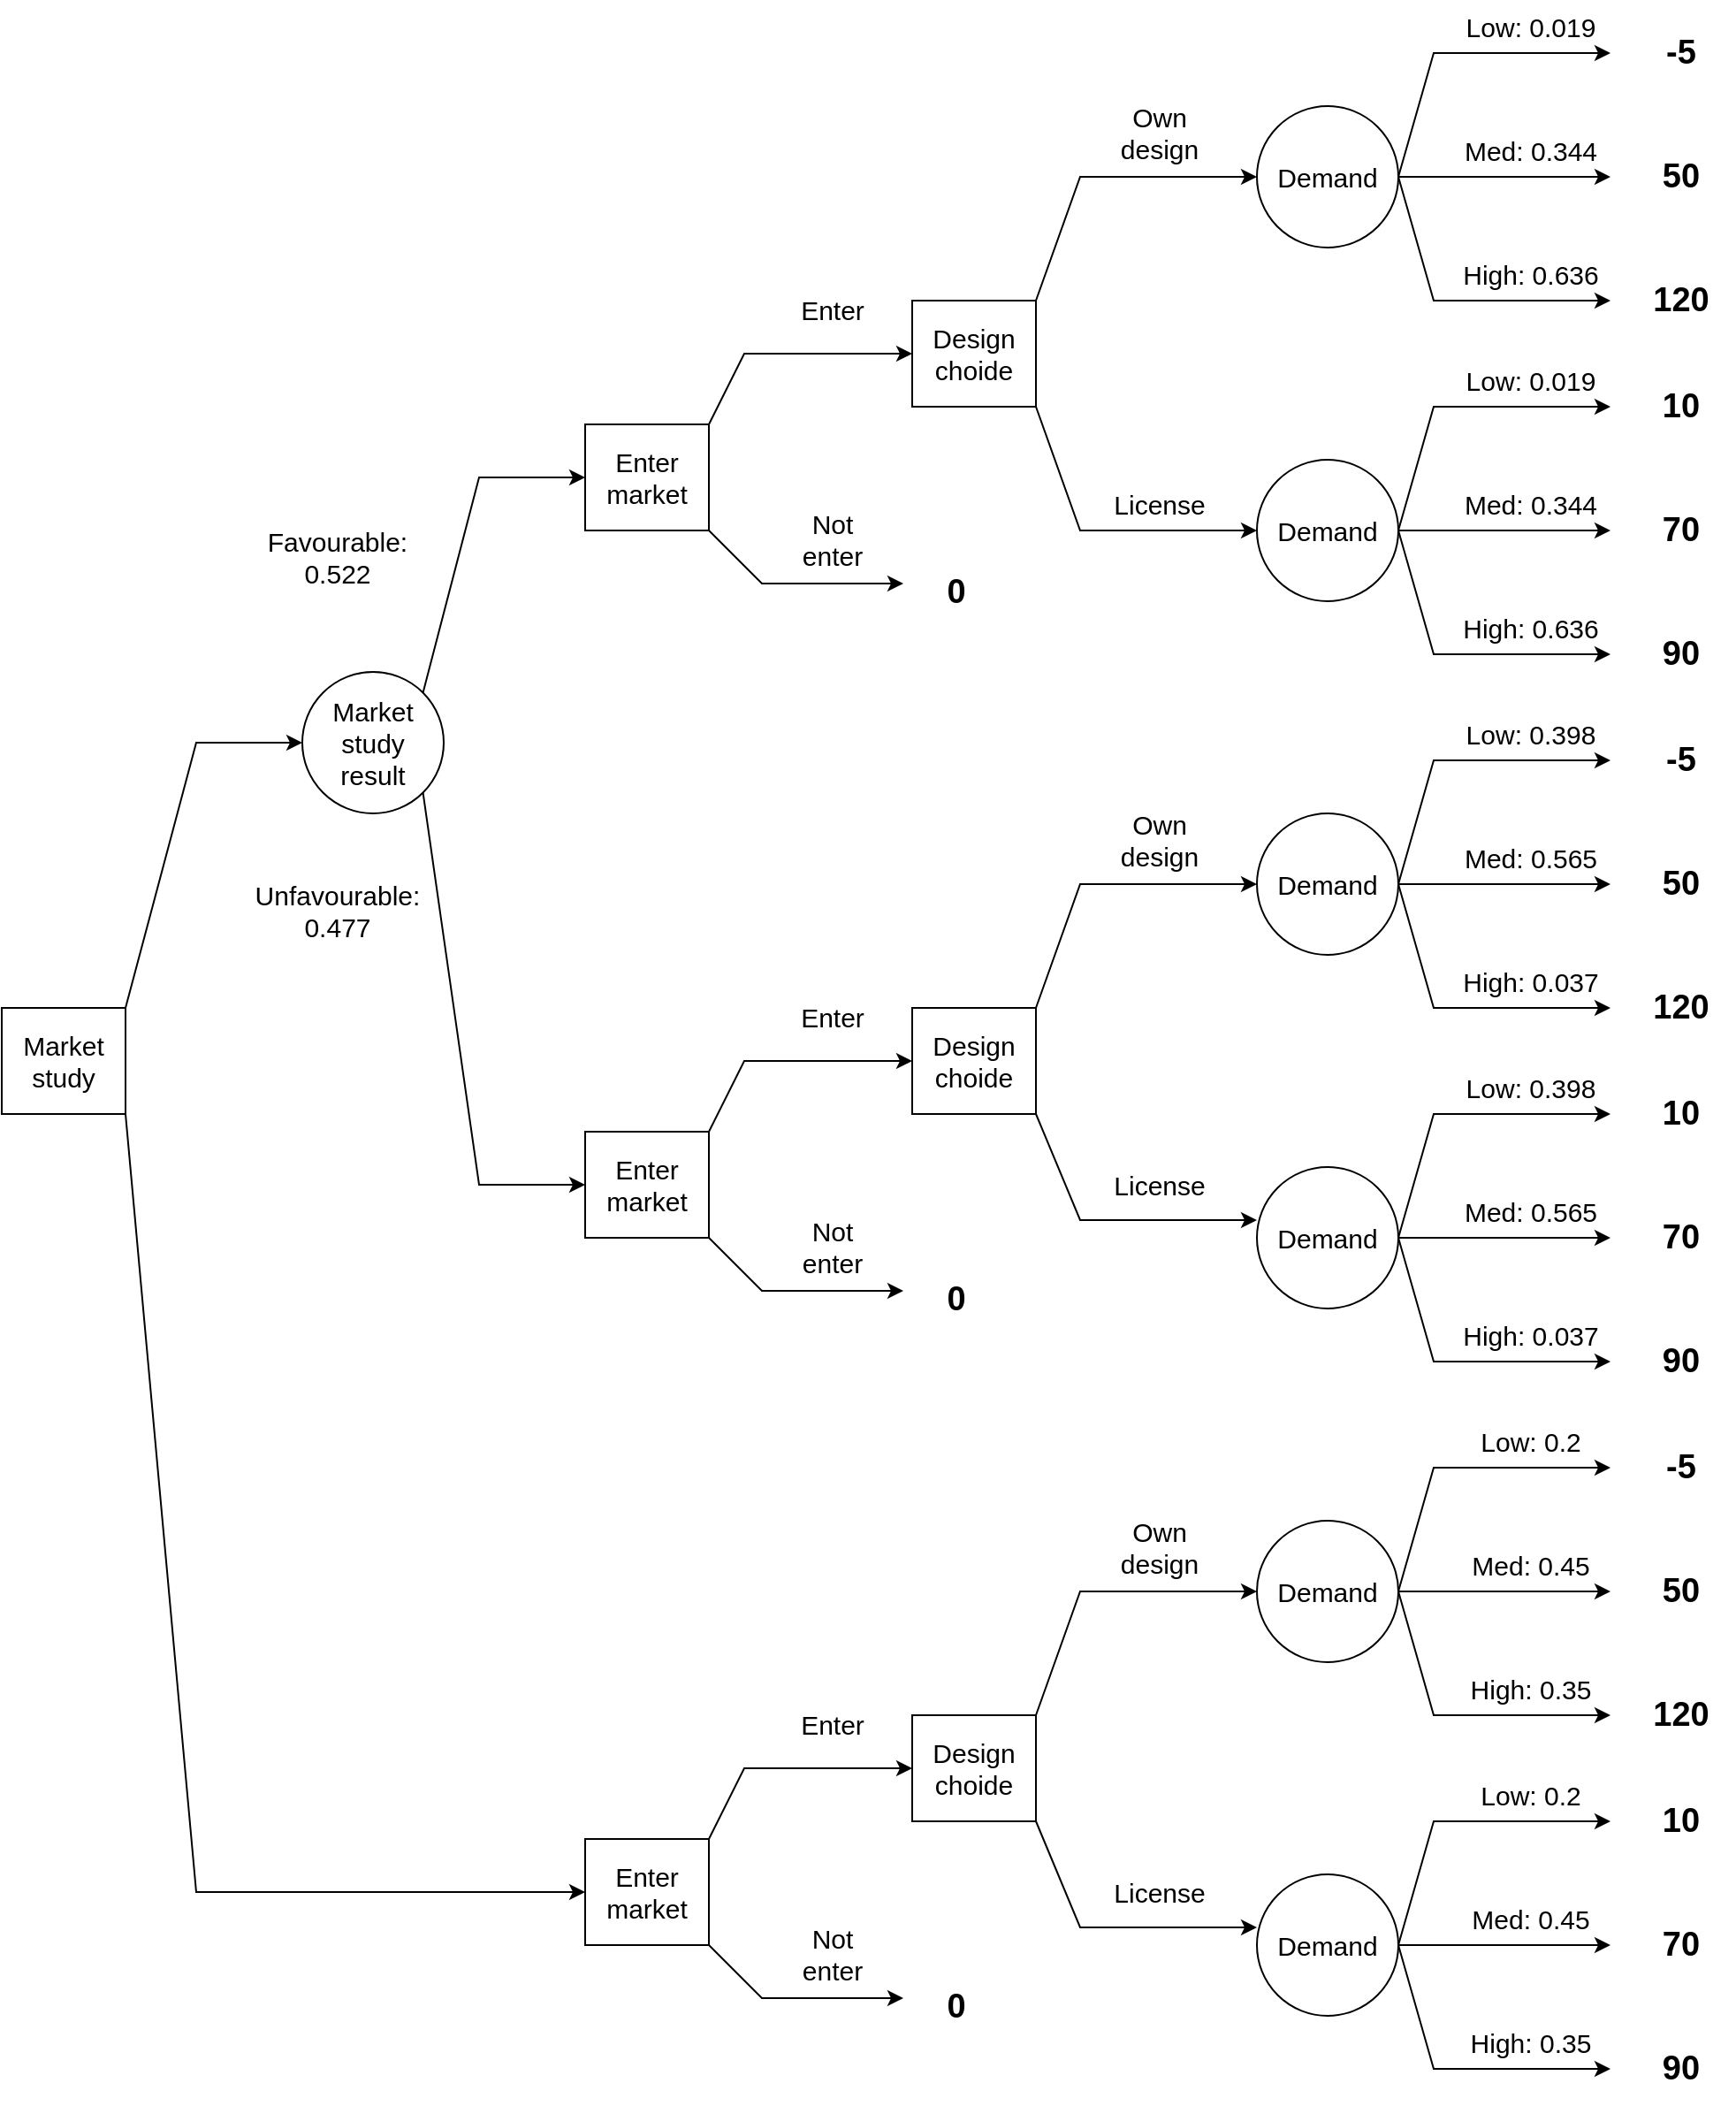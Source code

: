 <mxfile version="22.1.21" type="google">
  <diagram name="Page-1" id="PZ6d2m8yI6Y4k2cU-unb">
    <mxGraphModel grid="1" page="1" gridSize="10" guides="1" tooltips="1" connect="1" arrows="1" fold="1" pageScale="1" pageWidth="850" pageHeight="1100" math="0" shadow="0">
      <root>
        <mxCell id="0" />
        <mxCell id="1" parent="0" />
        <mxCell id="7I-5UgNqQr5wEM3YDe3Y-1" value="Market study" style="rounded=0;whiteSpace=wrap;html=1;fontSize=15;" vertex="1" parent="1">
          <mxGeometry x="250" y="850" width="70" height="60" as="geometry" />
        </mxCell>
        <mxCell id="7I-5UgNqQr5wEM3YDe3Y-4" value="" style="endArrow=classic;html=1;rounded=0;exitX=1;exitY=1;exitDx=0;exitDy=0;entryX=0;entryY=0.5;entryDx=0;entryDy=0;" edge="1" parent="1" source="7I-5UgNqQr5wEM3YDe3Y-1" target="7I-5UgNqQr5wEM3YDe3Y-128">
          <mxGeometry width="50" height="50" relative="1" as="geometry">
            <mxPoint x="350" y="250" as="sourcePoint" />
            <mxPoint x="530" y="1230" as="targetPoint" />
            <Array as="points">
              <mxPoint x="360" y="1350" />
            </Array>
          </mxGeometry>
        </mxCell>
        <mxCell id="7I-5UgNqQr5wEM3YDe3Y-11" value="Market study &lt;br&gt;result" style="ellipse;whiteSpace=wrap;html=1;aspect=fixed;fontSize=15;" vertex="1" parent="1">
          <mxGeometry x="420" y="660" width="80" height="80" as="geometry" />
        </mxCell>
        <mxCell id="7I-5UgNqQr5wEM3YDe3Y-12" value="" style="endArrow=classic;html=1;rounded=0;entryX=0;entryY=0.5;entryDx=0;entryDy=0;exitX=1;exitY=0;exitDx=0;exitDy=0;" edge="1" parent="1" source="7I-5UgNqQr5wEM3YDe3Y-1" target="7I-5UgNqQr5wEM3YDe3Y-11">
          <mxGeometry width="50" height="50" relative="1" as="geometry">
            <mxPoint x="360" y="840" as="sourcePoint" />
            <mxPoint x="520" y="730" as="targetPoint" />
            <Array as="points">
              <mxPoint x="360" y="700" />
            </Array>
          </mxGeometry>
        </mxCell>
        <mxCell id="7I-5UgNqQr5wEM3YDe3Y-13" value="Enter market" style="rounded=0;whiteSpace=wrap;html=1;fontSize=15;" vertex="1" parent="1">
          <mxGeometry x="580" y="520" width="70" height="60" as="geometry" />
        </mxCell>
        <mxCell id="7I-5UgNqQr5wEM3YDe3Y-14" value="" style="endArrow=classic;html=1;rounded=0;exitX=1;exitY=0;exitDx=0;exitDy=0;entryX=0;entryY=0.5;entryDx=0;entryDy=0;" edge="1" parent="1" source="7I-5UgNqQr5wEM3YDe3Y-11" target="7I-5UgNqQr5wEM3YDe3Y-13">
          <mxGeometry width="50" height="50" relative="1" as="geometry">
            <mxPoint x="990" y="730" as="sourcePoint" />
            <mxPoint x="1040" y="680" as="targetPoint" />
            <Array as="points">
              <mxPoint x="520" y="550" />
            </Array>
          </mxGeometry>
        </mxCell>
        <mxCell id="7I-5UgNqQr5wEM3YDe3Y-15" value="Favourable:&lt;br&gt;0.522" style="text;html=1;strokeColor=none;fillColor=none;align=center;verticalAlign=middle;whiteSpace=wrap;rounded=0;fontSize=15;" vertex="1" parent="1">
          <mxGeometry x="410" y="580" width="60" height="30" as="geometry" />
        </mxCell>
        <mxCell id="7I-5UgNqQr5wEM3YDe3Y-19" value="" style="endArrow=classic;html=1;rounded=0;exitX=1;exitY=1;exitDx=0;exitDy=0;entryX=0;entryY=0.5;entryDx=0;entryDy=0;" edge="1" parent="1" source="7I-5UgNqQr5wEM3YDe3Y-11" target="7I-5UgNqQr5wEM3YDe3Y-100">
          <mxGeometry width="50" height="50" relative="1" as="geometry">
            <mxPoint x="940" y="710" as="sourcePoint" />
            <mxPoint x="530" y="920" as="targetPoint" />
            <Array as="points">
              <mxPoint x="520" y="950" />
            </Array>
          </mxGeometry>
        </mxCell>
        <mxCell id="7I-5UgNqQr5wEM3YDe3Y-20" value="Unfavourable:&lt;br&gt;0.477" style="text;html=1;strokeColor=none;fillColor=none;align=center;verticalAlign=middle;whiteSpace=wrap;rounded=0;fontSize=15;" vertex="1" parent="1">
          <mxGeometry x="410" y="780" width="60" height="30" as="geometry" />
        </mxCell>
        <mxCell id="7I-5UgNqQr5wEM3YDe3Y-36" value="Demand" style="ellipse;whiteSpace=wrap;html=1;fontSize=15;" vertex="1" parent="1">
          <mxGeometry x="960" y="740" width="80" height="80" as="geometry" />
        </mxCell>
        <mxCell id="7I-5UgNqQr5wEM3YDe3Y-37" value="" style="endArrow=classic;html=1;rounded=0;exitX=1;exitY=0;exitDx=0;exitDy=0;entryX=0;entryY=0.5;entryDx=0;entryDy=0;" edge="1" parent="1" source="7I-5UgNqQr5wEM3YDe3Y-13" target="7I-5UgNqQr5wEM3YDe3Y-78">
          <mxGeometry width="50" height="50" relative="1" as="geometry">
            <mxPoint x="680" y="540" as="sourcePoint" />
            <mxPoint x="760" y="460" as="targetPoint" />
            <Array as="points">
              <mxPoint x="670" y="480" />
            </Array>
          </mxGeometry>
        </mxCell>
        <mxCell id="7I-5UgNqQr5wEM3YDe3Y-38" value="Demand" style="ellipse;whiteSpace=wrap;html=1;fontSize=15;" vertex="1" parent="1">
          <mxGeometry x="960" y="340" width="80" height="80" as="geometry" />
        </mxCell>
        <mxCell id="7I-5UgNqQr5wEM3YDe3Y-46" value="Enter" style="text;html=1;strokeColor=none;fillColor=none;align=center;verticalAlign=middle;whiteSpace=wrap;rounded=0;fontSize=15;" vertex="1" parent="1">
          <mxGeometry x="690" y="440" width="60" height="30" as="geometry" />
        </mxCell>
        <mxCell id="7I-5UgNqQr5wEM3YDe3Y-48" value="" style="endArrow=classic;html=1;rounded=0;exitX=1;exitY=0.5;exitDx=0;exitDy=0;" edge="1" parent="1">
          <mxGeometry width="50" height="50" relative="1" as="geometry">
            <mxPoint x="1040" y="780" as="sourcePoint" />
            <mxPoint x="1160" y="710" as="targetPoint" />
            <Array as="points">
              <mxPoint x="1060" y="710" />
            </Array>
          </mxGeometry>
        </mxCell>
        <mxCell id="7I-5UgNqQr5wEM3YDe3Y-49" value="" style="endArrow=classic;html=1;rounded=0;exitX=1;exitY=0.5;exitDx=0;exitDy=0;" edge="1" parent="1">
          <mxGeometry width="50" height="50" relative="1" as="geometry">
            <mxPoint x="1040" y="780" as="sourcePoint" />
            <mxPoint x="1160" y="850" as="targetPoint" />
            <Array as="points">
              <mxPoint x="1060" y="850" />
            </Array>
          </mxGeometry>
        </mxCell>
        <mxCell id="7I-5UgNqQr5wEM3YDe3Y-50" value="" style="endArrow=classic;html=1;rounded=0;exitX=1;exitY=0.5;exitDx=0;exitDy=0;" edge="1" parent="1">
          <mxGeometry width="50" height="50" relative="1" as="geometry">
            <mxPoint x="1040" y="780" as="sourcePoint" />
            <mxPoint x="1160" y="780" as="targetPoint" />
          </mxGeometry>
        </mxCell>
        <mxCell id="7I-5UgNqQr5wEM3YDe3Y-51" value="Low: 0.398" style="text;html=1;strokeColor=none;fillColor=none;align=center;verticalAlign=middle;whiteSpace=wrap;rounded=0;fontSize=15;" vertex="1" parent="1">
          <mxGeometry x="1060" y="680" width="110" height="30" as="geometry" />
        </mxCell>
        <mxCell id="7I-5UgNqQr5wEM3YDe3Y-52" value="Med: 0.565" style="text;html=1;strokeColor=none;fillColor=none;align=center;verticalAlign=middle;whiteSpace=wrap;rounded=0;fontSize=15;" vertex="1" parent="1">
          <mxGeometry x="1060" y="750" width="110" height="30" as="geometry" />
        </mxCell>
        <mxCell id="7I-5UgNqQr5wEM3YDe3Y-53" value="High: 0.037" style="text;html=1;strokeColor=none;fillColor=none;align=center;verticalAlign=middle;whiteSpace=wrap;rounded=0;fontSize=15;" vertex="1" parent="1">
          <mxGeometry x="1060" y="820" width="110" height="30" as="geometry" />
        </mxCell>
        <mxCell id="7I-5UgNqQr5wEM3YDe3Y-60" value="" style="endArrow=classic;html=1;rounded=0;exitX=1;exitY=1;exitDx=0;exitDy=0;" edge="1" parent="1">
          <mxGeometry width="50" height="50" relative="1" as="geometry">
            <mxPoint x="650" y="580" as="sourcePoint" />
            <mxPoint x="760" y="610" as="targetPoint" />
            <Array as="points">
              <mxPoint x="680" y="610" />
            </Array>
          </mxGeometry>
        </mxCell>
        <mxCell id="7I-5UgNqQr5wEM3YDe3Y-61" value="Not enter" style="text;html=1;strokeColor=none;fillColor=none;align=center;verticalAlign=middle;whiteSpace=wrap;rounded=0;fontSize=15;" vertex="1" parent="1">
          <mxGeometry x="690" y="570" width="60" height="30" as="geometry" />
        </mxCell>
        <mxCell id="7I-5UgNqQr5wEM3YDe3Y-62" value="0" style="text;html=1;strokeColor=none;fillColor=none;align=center;verticalAlign=middle;whiteSpace=wrap;rounded=0;fontStyle=1;fontSize=19;" vertex="1" parent="1">
          <mxGeometry x="760" y="600" width="60" height="30" as="geometry" />
        </mxCell>
        <mxCell id="7I-5UgNqQr5wEM3YDe3Y-72" value="" style="endArrow=classic;html=1;rounded=0;exitX=1;exitY=0.5;exitDx=0;exitDy=0;" edge="1" parent="1">
          <mxGeometry width="50" height="50" relative="1" as="geometry">
            <mxPoint x="1040" y="380" as="sourcePoint" />
            <mxPoint x="1160" y="310" as="targetPoint" />
            <Array as="points">
              <mxPoint x="1060" y="310" />
            </Array>
          </mxGeometry>
        </mxCell>
        <mxCell id="7I-5UgNqQr5wEM3YDe3Y-73" value="" style="endArrow=classic;html=1;rounded=0;exitX=1;exitY=0.5;exitDx=0;exitDy=0;" edge="1" parent="1">
          <mxGeometry width="50" height="50" relative="1" as="geometry">
            <mxPoint x="1040" y="380" as="sourcePoint" />
            <mxPoint x="1160" y="450" as="targetPoint" />
            <Array as="points">
              <mxPoint x="1060" y="450" />
            </Array>
          </mxGeometry>
        </mxCell>
        <mxCell id="7I-5UgNqQr5wEM3YDe3Y-74" value="" style="endArrow=classic;html=1;rounded=0;exitX=1;exitY=0.5;exitDx=0;exitDy=0;" edge="1" parent="1">
          <mxGeometry width="50" height="50" relative="1" as="geometry">
            <mxPoint x="1040" y="380" as="sourcePoint" />
            <mxPoint x="1160" y="380" as="targetPoint" />
          </mxGeometry>
        </mxCell>
        <mxCell id="7I-5UgNqQr5wEM3YDe3Y-75" value="Low: 0.019" style="text;html=1;strokeColor=none;fillColor=none;align=center;verticalAlign=middle;whiteSpace=wrap;rounded=0;fontSize=15;" vertex="1" parent="1">
          <mxGeometry x="1060" y="280" width="110" height="30" as="geometry" />
        </mxCell>
        <mxCell id="7I-5UgNqQr5wEM3YDe3Y-76" value="Med: 0.344" style="text;html=1;strokeColor=none;fillColor=none;align=center;verticalAlign=middle;whiteSpace=wrap;rounded=0;fontSize=15;" vertex="1" parent="1">
          <mxGeometry x="1060" y="350" width="110" height="30" as="geometry" />
        </mxCell>
        <mxCell id="7I-5UgNqQr5wEM3YDe3Y-77" value="High: 0.636" style="text;html=1;strokeColor=none;fillColor=none;align=center;verticalAlign=middle;whiteSpace=wrap;rounded=0;fontSize=15;" vertex="1" parent="1">
          <mxGeometry x="1060" y="420" width="110" height="30" as="geometry" />
        </mxCell>
        <mxCell id="7I-5UgNqQr5wEM3YDe3Y-78" value="Design choide" style="rounded=0;whiteSpace=wrap;html=1;fontSize=15;" vertex="1" parent="1">
          <mxGeometry x="765" y="450" width="70" height="60" as="geometry" />
        </mxCell>
        <mxCell id="7I-5UgNqQr5wEM3YDe3Y-79" value="" style="endArrow=classic;html=1;rounded=0;exitX=1;exitY=0;exitDx=0;exitDy=0;entryX=0;entryY=0.5;entryDx=0;entryDy=0;" edge="1" parent="1" source="7I-5UgNqQr5wEM3YDe3Y-78" target="7I-5UgNqQr5wEM3YDe3Y-38">
          <mxGeometry width="50" height="50" relative="1" as="geometry">
            <mxPoint x="990" y="470" as="sourcePoint" />
            <mxPoint x="1040" y="420" as="targetPoint" />
            <Array as="points">
              <mxPoint x="860" y="380" />
            </Array>
          </mxGeometry>
        </mxCell>
        <mxCell id="7I-5UgNqQr5wEM3YDe3Y-80" value="Demand" style="ellipse;whiteSpace=wrap;html=1;fontSize=15;" vertex="1" parent="1">
          <mxGeometry x="960" y="540" width="80" height="80" as="geometry" />
        </mxCell>
        <mxCell id="7I-5UgNqQr5wEM3YDe3Y-81" value="" style="endArrow=classic;html=1;rounded=0;exitX=1;exitY=0.5;exitDx=0;exitDy=0;" edge="1" parent="1">
          <mxGeometry width="50" height="50" relative="1" as="geometry">
            <mxPoint x="1040" y="580" as="sourcePoint" />
            <mxPoint x="1160" y="510" as="targetPoint" />
            <Array as="points">
              <mxPoint x="1060" y="510" />
            </Array>
          </mxGeometry>
        </mxCell>
        <mxCell id="7I-5UgNqQr5wEM3YDe3Y-82" value="" style="endArrow=classic;html=1;rounded=0;exitX=1;exitY=0.5;exitDx=0;exitDy=0;" edge="1" parent="1">
          <mxGeometry width="50" height="50" relative="1" as="geometry">
            <mxPoint x="1040" y="580" as="sourcePoint" />
            <mxPoint x="1160" y="650" as="targetPoint" />
            <Array as="points">
              <mxPoint x="1060" y="650" />
            </Array>
          </mxGeometry>
        </mxCell>
        <mxCell id="7I-5UgNqQr5wEM3YDe3Y-83" value="" style="endArrow=classic;html=1;rounded=0;exitX=1;exitY=0.5;exitDx=0;exitDy=0;" edge="1" parent="1">
          <mxGeometry width="50" height="50" relative="1" as="geometry">
            <mxPoint x="1040" y="580" as="sourcePoint" />
            <mxPoint x="1160" y="580" as="targetPoint" />
          </mxGeometry>
        </mxCell>
        <mxCell id="7I-5UgNqQr5wEM3YDe3Y-84" value="Low: 0.019" style="text;html=1;strokeColor=none;fillColor=none;align=center;verticalAlign=middle;whiteSpace=wrap;rounded=0;fontSize=15;" vertex="1" parent="1">
          <mxGeometry x="1060" y="480" width="110" height="30" as="geometry" />
        </mxCell>
        <mxCell id="7I-5UgNqQr5wEM3YDe3Y-85" value="Med: 0.344" style="text;html=1;strokeColor=none;fillColor=none;align=center;verticalAlign=middle;whiteSpace=wrap;rounded=0;fontSize=15;" vertex="1" parent="1">
          <mxGeometry x="1060" y="550" width="110" height="30" as="geometry" />
        </mxCell>
        <mxCell id="7I-5UgNqQr5wEM3YDe3Y-86" value="High: 0.636" style="text;html=1;strokeColor=none;fillColor=none;align=center;verticalAlign=middle;whiteSpace=wrap;rounded=0;fontSize=15;" vertex="1" parent="1">
          <mxGeometry x="1060" y="620" width="110" height="30" as="geometry" />
        </mxCell>
        <mxCell id="7I-5UgNqQr5wEM3YDe3Y-87" value="" style="endArrow=classic;html=1;rounded=0;exitX=1;exitY=1;exitDx=0;exitDy=0;entryX=0;entryY=0.5;entryDx=0;entryDy=0;" edge="1" parent="1" source="7I-5UgNqQr5wEM3YDe3Y-78" target="7I-5UgNqQr5wEM3YDe3Y-80">
          <mxGeometry width="50" height="50" relative="1" as="geometry">
            <mxPoint x="840" y="440" as="sourcePoint" />
            <mxPoint x="970" y="400" as="targetPoint" />
            <Array as="points">
              <mxPoint x="860" y="580" />
            </Array>
          </mxGeometry>
        </mxCell>
        <mxCell id="7I-5UgNqQr5wEM3YDe3Y-89" value="Demand" style="ellipse;whiteSpace=wrap;html=1;fontSize=15;" vertex="1" parent="1">
          <mxGeometry x="960" y="940" width="80" height="80" as="geometry" />
        </mxCell>
        <mxCell id="7I-5UgNqQr5wEM3YDe3Y-90" value="" style="endArrow=classic;html=1;rounded=0;exitX=1;exitY=0.5;exitDx=0;exitDy=0;" edge="1" parent="1">
          <mxGeometry width="50" height="50" relative="1" as="geometry">
            <mxPoint x="1040" y="980" as="sourcePoint" />
            <mxPoint x="1160" y="910" as="targetPoint" />
            <Array as="points">
              <mxPoint x="1060" y="910" />
            </Array>
          </mxGeometry>
        </mxCell>
        <mxCell id="7I-5UgNqQr5wEM3YDe3Y-91" value="" style="endArrow=classic;html=1;rounded=0;exitX=1;exitY=0.5;exitDx=0;exitDy=0;" edge="1" parent="1">
          <mxGeometry width="50" height="50" relative="1" as="geometry">
            <mxPoint x="1040" y="980" as="sourcePoint" />
            <mxPoint x="1160" y="1050" as="targetPoint" />
            <Array as="points">
              <mxPoint x="1060" y="1050" />
            </Array>
          </mxGeometry>
        </mxCell>
        <mxCell id="7I-5UgNqQr5wEM3YDe3Y-92" value="" style="endArrow=classic;html=1;rounded=0;exitX=1;exitY=0.5;exitDx=0;exitDy=0;" edge="1" parent="1">
          <mxGeometry width="50" height="50" relative="1" as="geometry">
            <mxPoint x="1040" y="980" as="sourcePoint" />
            <mxPoint x="1160" y="980" as="targetPoint" />
          </mxGeometry>
        </mxCell>
        <mxCell id="7I-5UgNqQr5wEM3YDe3Y-93" value="Low: 0.398" style="text;html=1;strokeColor=none;fillColor=none;align=center;verticalAlign=middle;whiteSpace=wrap;rounded=0;fontSize=15;" vertex="1" parent="1">
          <mxGeometry x="1060" y="880" width="110" height="30" as="geometry" />
        </mxCell>
        <mxCell id="7I-5UgNqQr5wEM3YDe3Y-94" value="Med: 0.565" style="text;html=1;strokeColor=none;fillColor=none;align=center;verticalAlign=middle;whiteSpace=wrap;rounded=0;fontSize=15;" vertex="1" parent="1">
          <mxGeometry x="1060" y="950" width="110" height="30" as="geometry" />
        </mxCell>
        <mxCell id="7I-5UgNqQr5wEM3YDe3Y-95" value="High: 0.037" style="text;html=1;strokeColor=none;fillColor=none;align=center;verticalAlign=middle;whiteSpace=wrap;rounded=0;fontSize=15;" vertex="1" parent="1">
          <mxGeometry x="1060" y="1020" width="110" height="30" as="geometry" />
        </mxCell>
        <mxCell id="7I-5UgNqQr5wEM3YDe3Y-96" value="Design choide" style="rounded=0;whiteSpace=wrap;html=1;fontSize=15;" vertex="1" parent="1">
          <mxGeometry x="765" y="850" width="70" height="60" as="geometry" />
        </mxCell>
        <mxCell id="7I-5UgNqQr5wEM3YDe3Y-97" value="" style="endArrow=classic;html=1;rounded=0;exitX=1;exitY=0;exitDx=0;exitDy=0;entryX=0;entryY=0.5;entryDx=0;entryDy=0;" edge="1" parent="1" source="7I-5UgNqQr5wEM3YDe3Y-96">
          <mxGeometry width="50" height="50" relative="1" as="geometry">
            <mxPoint x="990" y="860" as="sourcePoint" />
            <mxPoint x="960" y="780" as="targetPoint" />
            <Array as="points">
              <mxPoint x="860" y="780" />
            </Array>
          </mxGeometry>
        </mxCell>
        <mxCell id="7I-5UgNqQr5wEM3YDe3Y-98" value="" style="endArrow=classic;html=1;rounded=0;exitX=1;exitY=1;exitDx=0;exitDy=0;entryX=0;entryY=0.5;entryDx=0;entryDy=0;" edge="1" parent="1" source="7I-5UgNqQr5wEM3YDe3Y-96">
          <mxGeometry width="50" height="50" relative="1" as="geometry">
            <mxPoint x="840" y="830" as="sourcePoint" />
            <mxPoint x="960" y="970" as="targetPoint" />
            <Array as="points">
              <mxPoint x="860" y="970" />
            </Array>
          </mxGeometry>
        </mxCell>
        <mxCell id="7I-5UgNqQr5wEM3YDe3Y-100" value="Enter market" style="rounded=0;whiteSpace=wrap;html=1;fontSize=15;" vertex="1" parent="1">
          <mxGeometry x="580" y="920" width="70" height="60" as="geometry" />
        </mxCell>
        <mxCell id="7I-5UgNqQr5wEM3YDe3Y-101" value="" style="endArrow=classic;html=1;rounded=0;exitX=1;exitY=0;exitDx=0;exitDy=0;entryX=0;entryY=0.5;entryDx=0;entryDy=0;" edge="1" parent="1" source="7I-5UgNqQr5wEM3YDe3Y-100">
          <mxGeometry width="50" height="50" relative="1" as="geometry">
            <mxPoint x="680" y="940" as="sourcePoint" />
            <mxPoint x="765" y="880" as="targetPoint" />
            <Array as="points">
              <mxPoint x="670" y="880" />
            </Array>
          </mxGeometry>
        </mxCell>
        <mxCell id="7I-5UgNqQr5wEM3YDe3Y-102" value="Enter" style="text;html=1;strokeColor=none;fillColor=none;align=center;verticalAlign=middle;whiteSpace=wrap;rounded=0;fontSize=15;" vertex="1" parent="1">
          <mxGeometry x="690" y="840" width="60" height="30" as="geometry" />
        </mxCell>
        <mxCell id="7I-5UgNqQr5wEM3YDe3Y-103" value="" style="endArrow=classic;html=1;rounded=0;exitX=1;exitY=1;exitDx=0;exitDy=0;" edge="1" parent="1">
          <mxGeometry width="50" height="50" relative="1" as="geometry">
            <mxPoint x="650" y="980" as="sourcePoint" />
            <mxPoint x="760" y="1010" as="targetPoint" />
            <Array as="points">
              <mxPoint x="680" y="1010" />
            </Array>
          </mxGeometry>
        </mxCell>
        <mxCell id="7I-5UgNqQr5wEM3YDe3Y-104" value="Not enter" style="text;html=1;strokeColor=none;fillColor=none;align=center;verticalAlign=middle;whiteSpace=wrap;rounded=0;fontSize=15;" vertex="1" parent="1">
          <mxGeometry x="690" y="970" width="60" height="30" as="geometry" />
        </mxCell>
        <mxCell id="7I-5UgNqQr5wEM3YDe3Y-105" value="0" style="text;html=1;strokeColor=none;fillColor=none;align=center;verticalAlign=middle;whiteSpace=wrap;rounded=0;fontStyle=1;fontSize=19;" vertex="1" parent="1">
          <mxGeometry x="760" y="1000" width="60" height="30" as="geometry" />
        </mxCell>
        <mxCell id="7I-5UgNqQr5wEM3YDe3Y-106" value="Own &lt;br&gt;design" style="text;html=1;strokeColor=none;fillColor=none;align=center;verticalAlign=middle;whiteSpace=wrap;rounded=0;fontSize=15;" vertex="1" parent="1">
          <mxGeometry x="860" y="340" width="90" height="30" as="geometry" />
        </mxCell>
        <mxCell id="7I-5UgNqQr5wEM3YDe3Y-107" value="License" style="text;html=1;strokeColor=none;fillColor=none;align=center;verticalAlign=middle;whiteSpace=wrap;rounded=0;fontSize=15;" vertex="1" parent="1">
          <mxGeometry x="860" y="550" width="90" height="30" as="geometry" />
        </mxCell>
        <mxCell id="7I-5UgNqQr5wEM3YDe3Y-109" value="Own &lt;br&gt;design" style="text;html=1;strokeColor=none;fillColor=none;align=center;verticalAlign=middle;whiteSpace=wrap;rounded=0;fontSize=15;" vertex="1" parent="1">
          <mxGeometry x="860" y="740" width="90" height="30" as="geometry" />
        </mxCell>
        <mxCell id="7I-5UgNqQr5wEM3YDe3Y-110" value="License" style="text;html=1;strokeColor=none;fillColor=none;align=center;verticalAlign=middle;whiteSpace=wrap;rounded=0;fontSize=15;" vertex="1" parent="1">
          <mxGeometry x="860" y="935" width="90" height="30" as="geometry" />
        </mxCell>
        <mxCell id="7I-5UgNqQr5wEM3YDe3Y-111" value="Demand" style="ellipse;whiteSpace=wrap;html=1;fontSize=15;" vertex="1" parent="1">
          <mxGeometry x="960" y="1140" width="80" height="80" as="geometry" />
        </mxCell>
        <mxCell id="7I-5UgNqQr5wEM3YDe3Y-112" value="" style="endArrow=classic;html=1;rounded=0;exitX=1;exitY=0.5;exitDx=0;exitDy=0;" edge="1" parent="1">
          <mxGeometry width="50" height="50" relative="1" as="geometry">
            <mxPoint x="1040" y="1180" as="sourcePoint" />
            <mxPoint x="1160" y="1110" as="targetPoint" />
            <Array as="points">
              <mxPoint x="1060" y="1110" />
            </Array>
          </mxGeometry>
        </mxCell>
        <mxCell id="7I-5UgNqQr5wEM3YDe3Y-113" value="" style="endArrow=classic;html=1;rounded=0;exitX=1;exitY=0.5;exitDx=0;exitDy=0;" edge="1" parent="1">
          <mxGeometry width="50" height="50" relative="1" as="geometry">
            <mxPoint x="1040" y="1180" as="sourcePoint" />
            <mxPoint x="1160" y="1250" as="targetPoint" />
            <Array as="points">
              <mxPoint x="1060" y="1250" />
            </Array>
          </mxGeometry>
        </mxCell>
        <mxCell id="7I-5UgNqQr5wEM3YDe3Y-114" value="" style="endArrow=classic;html=1;rounded=0;exitX=1;exitY=0.5;exitDx=0;exitDy=0;" edge="1" parent="1">
          <mxGeometry width="50" height="50" relative="1" as="geometry">
            <mxPoint x="1040" y="1180" as="sourcePoint" />
            <mxPoint x="1160" y="1180" as="targetPoint" />
          </mxGeometry>
        </mxCell>
        <mxCell id="7I-5UgNqQr5wEM3YDe3Y-115" value="Low: 0.2" style="text;html=1;strokeColor=none;fillColor=none;align=center;verticalAlign=middle;whiteSpace=wrap;rounded=0;fontSize=15;" vertex="1" parent="1">
          <mxGeometry x="1060" y="1080" width="110" height="30" as="geometry" />
        </mxCell>
        <mxCell id="7I-5UgNqQr5wEM3YDe3Y-116" value="Med: 0.45" style="text;html=1;strokeColor=none;fillColor=none;align=center;verticalAlign=middle;whiteSpace=wrap;rounded=0;fontSize=15;" vertex="1" parent="1">
          <mxGeometry x="1060" y="1150" width="110" height="30" as="geometry" />
        </mxCell>
        <mxCell id="7I-5UgNqQr5wEM3YDe3Y-117" value="High: 0.35" style="text;html=1;strokeColor=none;fillColor=none;align=center;verticalAlign=middle;whiteSpace=wrap;rounded=0;fontSize=15;" vertex="1" parent="1">
          <mxGeometry x="1060" y="1220" width="110" height="30" as="geometry" />
        </mxCell>
        <mxCell id="7I-5UgNqQr5wEM3YDe3Y-118" value="Demand" style="ellipse;whiteSpace=wrap;html=1;fontSize=15;" vertex="1" parent="1">
          <mxGeometry x="960" y="1340" width="80" height="80" as="geometry" />
        </mxCell>
        <mxCell id="7I-5UgNqQr5wEM3YDe3Y-119" value="" style="endArrow=classic;html=1;rounded=0;exitX=1;exitY=0.5;exitDx=0;exitDy=0;" edge="1" parent="1">
          <mxGeometry width="50" height="50" relative="1" as="geometry">
            <mxPoint x="1040" y="1380" as="sourcePoint" />
            <mxPoint x="1160" y="1310" as="targetPoint" />
            <Array as="points">
              <mxPoint x="1060" y="1310" />
            </Array>
          </mxGeometry>
        </mxCell>
        <mxCell id="7I-5UgNqQr5wEM3YDe3Y-120" value="" style="endArrow=classic;html=1;rounded=0;exitX=1;exitY=0.5;exitDx=0;exitDy=0;" edge="1" parent="1">
          <mxGeometry width="50" height="50" relative="1" as="geometry">
            <mxPoint x="1040" y="1380" as="sourcePoint" />
            <mxPoint x="1160" y="1450" as="targetPoint" />
            <Array as="points">
              <mxPoint x="1060" y="1450" />
            </Array>
          </mxGeometry>
        </mxCell>
        <mxCell id="7I-5UgNqQr5wEM3YDe3Y-121" value="" style="endArrow=classic;html=1;rounded=0;exitX=1;exitY=0.5;exitDx=0;exitDy=0;" edge="1" parent="1">
          <mxGeometry width="50" height="50" relative="1" as="geometry">
            <mxPoint x="1040" y="1380" as="sourcePoint" />
            <mxPoint x="1160" y="1380" as="targetPoint" />
          </mxGeometry>
        </mxCell>
        <mxCell id="7I-5UgNqQr5wEM3YDe3Y-122" value="Low: 0.2" style="text;html=1;strokeColor=none;fillColor=none;align=center;verticalAlign=middle;whiteSpace=wrap;rounded=0;fontSize=15;" vertex="1" parent="1">
          <mxGeometry x="1060" y="1280" width="110" height="30" as="geometry" />
        </mxCell>
        <mxCell id="7I-5UgNqQr5wEM3YDe3Y-123" value="Med: 0.45" style="text;html=1;strokeColor=none;fillColor=none;align=center;verticalAlign=middle;whiteSpace=wrap;rounded=0;fontSize=15;" vertex="1" parent="1">
          <mxGeometry x="1060" y="1350" width="110" height="30" as="geometry" />
        </mxCell>
        <mxCell id="7I-5UgNqQr5wEM3YDe3Y-124" value="High: 0.35" style="text;html=1;strokeColor=none;fillColor=none;align=center;verticalAlign=middle;whiteSpace=wrap;rounded=0;fontSize=15;" vertex="1" parent="1">
          <mxGeometry x="1060" y="1420" width="110" height="30" as="geometry" />
        </mxCell>
        <mxCell id="7I-5UgNqQr5wEM3YDe3Y-125" value="Design choide" style="rounded=0;whiteSpace=wrap;html=1;fontSize=15;" vertex="1" parent="1">
          <mxGeometry x="765" y="1250" width="70" height="60" as="geometry" />
        </mxCell>
        <mxCell id="7I-5UgNqQr5wEM3YDe3Y-126" value="" style="endArrow=classic;html=1;rounded=0;exitX=1;exitY=0;exitDx=0;exitDy=0;entryX=0;entryY=0.5;entryDx=0;entryDy=0;" edge="1" parent="1" source="7I-5UgNqQr5wEM3YDe3Y-125">
          <mxGeometry width="50" height="50" relative="1" as="geometry">
            <mxPoint x="990" y="1260" as="sourcePoint" />
            <mxPoint x="960" y="1180" as="targetPoint" />
            <Array as="points">
              <mxPoint x="860" y="1180" />
            </Array>
          </mxGeometry>
        </mxCell>
        <mxCell id="7I-5UgNqQr5wEM3YDe3Y-127" value="" style="endArrow=classic;html=1;rounded=0;exitX=1;exitY=1;exitDx=0;exitDy=0;entryX=0;entryY=0.5;entryDx=0;entryDy=0;" edge="1" parent="1" source="7I-5UgNqQr5wEM3YDe3Y-125">
          <mxGeometry width="50" height="50" relative="1" as="geometry">
            <mxPoint x="840" y="1230" as="sourcePoint" />
            <mxPoint x="960" y="1370" as="targetPoint" />
            <Array as="points">
              <mxPoint x="860" y="1370" />
            </Array>
          </mxGeometry>
        </mxCell>
        <mxCell id="7I-5UgNqQr5wEM3YDe3Y-128" value="Enter market" style="rounded=0;whiteSpace=wrap;html=1;fontSize=15;" vertex="1" parent="1">
          <mxGeometry x="580" y="1320" width="70" height="60" as="geometry" />
        </mxCell>
        <mxCell id="7I-5UgNqQr5wEM3YDe3Y-129" value="" style="endArrow=classic;html=1;rounded=0;exitX=1;exitY=0;exitDx=0;exitDy=0;entryX=0;entryY=0.5;entryDx=0;entryDy=0;" edge="1" parent="1" source="7I-5UgNqQr5wEM3YDe3Y-128">
          <mxGeometry width="50" height="50" relative="1" as="geometry">
            <mxPoint x="680" y="1340" as="sourcePoint" />
            <mxPoint x="765" y="1280" as="targetPoint" />
            <Array as="points">
              <mxPoint x="670" y="1280" />
            </Array>
          </mxGeometry>
        </mxCell>
        <mxCell id="7I-5UgNqQr5wEM3YDe3Y-130" value="Enter" style="text;html=1;strokeColor=none;fillColor=none;align=center;verticalAlign=middle;whiteSpace=wrap;rounded=0;fontSize=15;" vertex="1" parent="1">
          <mxGeometry x="690" y="1240" width="60" height="30" as="geometry" />
        </mxCell>
        <mxCell id="7I-5UgNqQr5wEM3YDe3Y-131" value="" style="endArrow=classic;html=1;rounded=0;exitX=1;exitY=1;exitDx=0;exitDy=0;" edge="1" parent="1">
          <mxGeometry width="50" height="50" relative="1" as="geometry">
            <mxPoint x="650" y="1380" as="sourcePoint" />
            <mxPoint x="760" y="1410" as="targetPoint" />
            <Array as="points">
              <mxPoint x="680" y="1410" />
            </Array>
          </mxGeometry>
        </mxCell>
        <mxCell id="7I-5UgNqQr5wEM3YDe3Y-132" value="Not enter" style="text;html=1;strokeColor=none;fillColor=none;align=center;verticalAlign=middle;whiteSpace=wrap;rounded=0;fontSize=15;" vertex="1" parent="1">
          <mxGeometry x="690" y="1370" width="60" height="30" as="geometry" />
        </mxCell>
        <mxCell id="7I-5UgNqQr5wEM3YDe3Y-133" value="0" style="text;html=1;strokeColor=none;fillColor=none;align=center;verticalAlign=middle;whiteSpace=wrap;rounded=0;fontStyle=1;fontSize=19;" vertex="1" parent="1">
          <mxGeometry x="760" y="1400" width="60" height="30" as="geometry" />
        </mxCell>
        <mxCell id="7I-5UgNqQr5wEM3YDe3Y-134" value="Own &lt;br&gt;design" style="text;html=1;strokeColor=none;fillColor=none;align=center;verticalAlign=middle;whiteSpace=wrap;rounded=0;fontSize=15;" vertex="1" parent="1">
          <mxGeometry x="860" y="1140" width="90" height="30" as="geometry" />
        </mxCell>
        <mxCell id="7I-5UgNqQr5wEM3YDe3Y-135" value="License" style="text;html=1;strokeColor=none;fillColor=none;align=center;verticalAlign=middle;whiteSpace=wrap;rounded=0;fontSize=15;" vertex="1" parent="1">
          <mxGeometry x="860" y="1335" width="90" height="30" as="geometry" />
        </mxCell>
        <mxCell id="7I-5UgNqQr5wEM3YDe3Y-137" value="-5" style="text;html=1;strokeColor=none;fillColor=none;align=center;verticalAlign=middle;whiteSpace=wrap;rounded=0;fontStyle=1;fontSize=19;" vertex="1" parent="1">
          <mxGeometry x="1170" y="290" width="60" height="40" as="geometry" />
        </mxCell>
        <mxCell id="7I-5UgNqQr5wEM3YDe3Y-138" value="50" style="text;html=1;strokeColor=none;fillColor=none;align=center;verticalAlign=middle;whiteSpace=wrap;rounded=0;fontStyle=1;fontSize=19;" vertex="1" parent="1">
          <mxGeometry x="1170" y="365" width="60" height="30" as="geometry" />
        </mxCell>
        <mxCell id="7I-5UgNqQr5wEM3YDe3Y-139" value="120" style="text;html=1;strokeColor=none;fillColor=none;align=center;verticalAlign=middle;whiteSpace=wrap;rounded=0;fontStyle=1;fontSize=19;" vertex="1" parent="1">
          <mxGeometry x="1170" y="430" width="60" height="40" as="geometry" />
        </mxCell>
        <mxCell id="7I-5UgNqQr5wEM3YDe3Y-140" value="10" style="text;html=1;strokeColor=none;fillColor=none;align=center;verticalAlign=middle;whiteSpace=wrap;rounded=0;fontStyle=1;fontSize=19;" vertex="1" parent="1">
          <mxGeometry x="1170" y="490" width="60" height="40" as="geometry" />
        </mxCell>
        <mxCell id="7I-5UgNqQr5wEM3YDe3Y-141" value="70" style="text;html=1;strokeColor=none;fillColor=none;align=center;verticalAlign=middle;whiteSpace=wrap;rounded=0;fontStyle=1;fontSize=19;" vertex="1" parent="1">
          <mxGeometry x="1170" y="565" width="60" height="30" as="geometry" />
        </mxCell>
        <mxCell id="7I-5UgNqQr5wEM3YDe3Y-142" value="90" style="text;html=1;strokeColor=none;fillColor=none;align=center;verticalAlign=middle;whiteSpace=wrap;rounded=0;fontStyle=1;fontSize=19;" vertex="1" parent="1">
          <mxGeometry x="1170" y="630" width="60" height="40" as="geometry" />
        </mxCell>
        <mxCell id="7I-5UgNqQr5wEM3YDe3Y-156" value="-5" style="text;html=1;strokeColor=none;fillColor=none;align=center;verticalAlign=middle;whiteSpace=wrap;rounded=0;fontStyle=1;fontSize=19;" vertex="1" parent="1">
          <mxGeometry x="1170" y="690" width="60" height="40" as="geometry" />
        </mxCell>
        <mxCell id="7I-5UgNqQr5wEM3YDe3Y-157" value="50" style="text;html=1;strokeColor=none;fillColor=none;align=center;verticalAlign=middle;whiteSpace=wrap;rounded=0;fontStyle=1;fontSize=19;" vertex="1" parent="1">
          <mxGeometry x="1170" y="765" width="60" height="30" as="geometry" />
        </mxCell>
        <mxCell id="7I-5UgNqQr5wEM3YDe3Y-158" value="120" style="text;html=1;strokeColor=none;fillColor=none;align=center;verticalAlign=middle;whiteSpace=wrap;rounded=0;fontStyle=1;fontSize=19;" vertex="1" parent="1">
          <mxGeometry x="1170" y="830" width="60" height="40" as="geometry" />
        </mxCell>
        <mxCell id="7I-5UgNqQr5wEM3YDe3Y-159" value="10" style="text;html=1;strokeColor=none;fillColor=none;align=center;verticalAlign=middle;whiteSpace=wrap;rounded=0;fontStyle=1;fontSize=19;" vertex="1" parent="1">
          <mxGeometry x="1170" y="890" width="60" height="40" as="geometry" />
        </mxCell>
        <mxCell id="7I-5UgNqQr5wEM3YDe3Y-160" value="70" style="text;html=1;strokeColor=none;fillColor=none;align=center;verticalAlign=middle;whiteSpace=wrap;rounded=0;fontStyle=1;fontSize=19;" vertex="1" parent="1">
          <mxGeometry x="1170" y="965" width="60" height="30" as="geometry" />
        </mxCell>
        <mxCell id="7I-5UgNqQr5wEM3YDe3Y-161" value="90" style="text;html=1;strokeColor=none;fillColor=none;align=center;verticalAlign=middle;whiteSpace=wrap;rounded=0;fontStyle=1;fontSize=19;" vertex="1" parent="1">
          <mxGeometry x="1170" y="1030" width="60" height="40" as="geometry" />
        </mxCell>
        <mxCell id="7I-5UgNqQr5wEM3YDe3Y-162" value="-5" style="text;html=1;strokeColor=none;fillColor=none;align=center;verticalAlign=middle;whiteSpace=wrap;rounded=0;fontStyle=1;fontSize=19;" vertex="1" parent="1">
          <mxGeometry x="1170" y="1090" width="60" height="40" as="geometry" />
        </mxCell>
        <mxCell id="7I-5UgNqQr5wEM3YDe3Y-163" value="50" style="text;html=1;strokeColor=none;fillColor=none;align=center;verticalAlign=middle;whiteSpace=wrap;rounded=0;fontStyle=1;fontSize=19;" vertex="1" parent="1">
          <mxGeometry x="1170" y="1165" width="60" height="30" as="geometry" />
        </mxCell>
        <mxCell id="7I-5UgNqQr5wEM3YDe3Y-164" value="120" style="text;html=1;strokeColor=none;fillColor=none;align=center;verticalAlign=middle;whiteSpace=wrap;rounded=0;fontStyle=1;fontSize=19;" vertex="1" parent="1">
          <mxGeometry x="1170" y="1230" width="60" height="40" as="geometry" />
        </mxCell>
        <mxCell id="7I-5UgNqQr5wEM3YDe3Y-165" value="10" style="text;html=1;strokeColor=none;fillColor=none;align=center;verticalAlign=middle;whiteSpace=wrap;rounded=0;fontStyle=1;fontSize=19;" vertex="1" parent="1">
          <mxGeometry x="1170" y="1290" width="60" height="40" as="geometry" />
        </mxCell>
        <mxCell id="7I-5UgNqQr5wEM3YDe3Y-166" value="70" style="text;html=1;strokeColor=none;fillColor=none;align=center;verticalAlign=middle;whiteSpace=wrap;rounded=0;fontStyle=1;fontSize=19;" vertex="1" parent="1">
          <mxGeometry x="1170" y="1365" width="60" height="30" as="geometry" />
        </mxCell>
        <mxCell id="7I-5UgNqQr5wEM3YDe3Y-167" value="90" style="text;html=1;strokeColor=none;fillColor=none;align=center;verticalAlign=middle;whiteSpace=wrap;rounded=0;fontStyle=1;fontSize=19;" vertex="1" parent="1">
          <mxGeometry x="1170" y="1430" width="60" height="40" as="geometry" />
        </mxCell>
      </root>
    </mxGraphModel>
  </diagram>
</mxfile>
